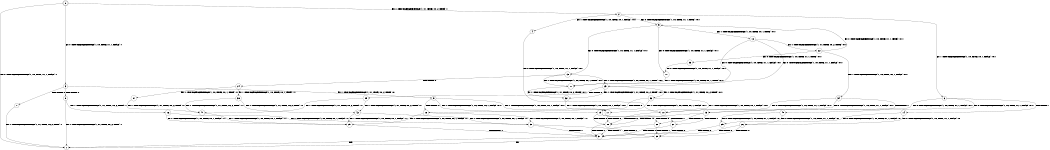 digraph BCG {
size = "7, 10.5";
center = TRUE;
node [shape = circle];
0 [peripheries = 2];
0 -> 1 [label = "EX !0 !ATOMIC_EXCH_BRANCH (1, +0, TRUE, +1, 1, FALSE) !::"];
0 -> 2 [label = "EX !1 !ATOMIC_EXCH_BRANCH (1, +1, TRUE, +0, 2, TRUE) !::"];
0 -> 3 [label = "EX !0 !ATOMIC_EXCH_BRANCH (1, +0, TRUE, +1, 1, FALSE) !::"];
2 -> 4 [label = "EX !1 !ATOMIC_EXCH_BRANCH (1, +0, TRUE, +0, 1, FALSE) !:0:1:"];
2 -> 5 [label = "EX !0 !ATOMIC_EXCH_BRANCH (1, +0, TRUE, +1, 1, TRUE) !:0:1:"];
2 -> 6 [label = "EX !1 !ATOMIC_EXCH_BRANCH (1, +0, TRUE, +0, 1, FALSE) !:0:1:"];
3 -> 7 [label = "TERMINATE !0"];
3 -> 8 [label = "TERMINATE !0"];
3 -> 9 [label = "EX !1 !ATOMIC_EXCH_BRANCH (1, +1, TRUE, +0, 2, TRUE) !:0:"];
4 -> 10 [label = "EX !0 !ATOMIC_EXCH_BRANCH (1, +0, TRUE, +1, 1, FALSE) !:0:1:"];
5 -> 11 [label = "EX !0 !ATOMIC_EXCH_BRANCH (1, +0, TRUE, +1, 1, FALSE) !:0:1:"];
5 -> 12 [label = "EX !1 !ATOMIC_EXCH_BRANCH (1, +0, TRUE, +0, 1, TRUE) !:0:1:"];
5 -> 13 [label = "EX !0 !ATOMIC_EXCH_BRANCH (1, +0, TRUE, +1, 1, FALSE) !:0:1:"];
6 -> 10 [label = "EX !0 !ATOMIC_EXCH_BRANCH (1, +0, TRUE, +1, 1, FALSE) !:0:1:"];
6 -> 14 [label = "TERMINATE !1"];
6 -> 15 [label = "EX !0 !ATOMIC_EXCH_BRANCH (1, +0, TRUE, +1, 1, FALSE) !:0:1:"];
7 -> 1 [label = "EX !1 !ATOMIC_EXCH_BRANCH (1, +1, TRUE, +0, 2, TRUE) !::"];
8 -> 1 [label = "EX !1 !ATOMIC_EXCH_BRANCH (1, +1, TRUE, +0, 2, TRUE) !::"];
8 -> 16 [label = "EX !1 !ATOMIC_EXCH_BRANCH (1, +1, TRUE, +0, 2, TRUE) !::"];
9 -> 17 [label = "EX !1 !ATOMIC_EXCH_BRANCH (1, +0, TRUE, +0, 1, FALSE) !:0:1:"];
9 -> 18 [label = "TERMINATE !0"];
9 -> 19 [label = "EX !1 !ATOMIC_EXCH_BRANCH (1, +0, TRUE, +0, 1, FALSE) !:0:1:"];
10 -> 20 [label = "TERMINATE !0"];
11 -> 21 [label = "EX !1 !ATOMIC_EXCH_BRANCH (1, +0, TRUE, +0, 1, TRUE) !:0:1:"];
12 -> 21 [label = "EX !0 !ATOMIC_EXCH_BRANCH (1, +0, TRUE, +1, 1, FALSE) !:0:1:"];
12 -> 22 [label = "EX !1 !ATOMIC_EXCH_BRANCH (1, +1, TRUE, +0, 2, TRUE) !:0:1:"];
12 -> 23 [label = "EX !0 !ATOMIC_EXCH_BRANCH (1, +0, TRUE, +1, 1, FALSE) !:0:1:"];
13 -> 21 [label = "EX !1 !ATOMIC_EXCH_BRANCH (1, +0, TRUE, +0, 1, TRUE) !:0:1:"];
13 -> 24 [label = "TERMINATE !0"];
13 -> 23 [label = "EX !1 !ATOMIC_EXCH_BRANCH (1, +0, TRUE, +0, 1, TRUE) !:0:1:"];
14 -> 25 [label = "EX !0 !ATOMIC_EXCH_BRANCH (1, +0, TRUE, +1, 1, FALSE) !:0:"];
14 -> 26 [label = "EX !0 !ATOMIC_EXCH_BRANCH (1, +0, TRUE, +1, 1, FALSE) !:0:"];
15 -> 20 [label = "TERMINATE !0"];
15 -> 27 [label = "TERMINATE !1"];
15 -> 28 [label = "TERMINATE !0"];
16 -> 29 [label = "EX !1 !ATOMIC_EXCH_BRANCH (1, +0, TRUE, +0, 1, FALSE) !:1:"];
16 -> 30 [label = "EX !1 !ATOMIC_EXCH_BRANCH (1, +0, TRUE, +0, 1, FALSE) !:1:"];
17 -> 20 [label = "TERMINATE !0"];
18 -> 29 [label = "EX !1 !ATOMIC_EXCH_BRANCH (1, +0, TRUE, +0, 1, FALSE) !:1:"];
18 -> 30 [label = "EX !1 !ATOMIC_EXCH_BRANCH (1, +0, TRUE, +0, 1, FALSE) !:1:"];
19 -> 20 [label = "TERMINATE !0"];
19 -> 27 [label = "TERMINATE !1"];
19 -> 28 [label = "TERMINATE !0"];
20 -> 31 [label = "TERMINATE !1"];
21 -> 32 [label = "EX !1 !ATOMIC_EXCH_BRANCH (1, +1, TRUE, +0, 2, TRUE) !:0:1:"];
22 -> 33 [label = "EX !0 !ATOMIC_EXCH_BRANCH (1, +0, TRUE, +1, 1, TRUE) !:0:1:"];
22 -> 34 [label = "EX !1 !ATOMIC_EXCH_BRANCH (1, +0, TRUE, +0, 1, FALSE) !:0:1:"];
22 -> 5 [label = "EX !0 !ATOMIC_EXCH_BRANCH (1, +0, TRUE, +1, 1, TRUE) !:0:1:"];
23 -> 32 [label = "EX !1 !ATOMIC_EXCH_BRANCH (1, +1, TRUE, +0, 2, TRUE) !:0:1:"];
23 -> 35 [label = "TERMINATE !0"];
23 -> 36 [label = "EX !1 !ATOMIC_EXCH_BRANCH (1, +1, TRUE, +0, 2, TRUE) !:0:1:"];
24 -> 37 [label = "EX !1 !ATOMIC_EXCH_BRANCH (1, +0, TRUE, +0, 1, TRUE) !:1:"];
24 -> 38 [label = "EX !1 !ATOMIC_EXCH_BRANCH (1, +0, TRUE, +0, 1, TRUE) !:1:"];
25 -> 31 [label = "TERMINATE !0"];
26 -> 31 [label = "TERMINATE !0"];
26 -> 39 [label = "TERMINATE !0"];
27 -> 31 [label = "TERMINATE !0"];
27 -> 39 [label = "TERMINATE !0"];
28 -> 31 [label = "TERMINATE !1"];
28 -> 39 [label = "TERMINATE !1"];
29 -> 31 [label = "TERMINATE !1"];
30 -> 31 [label = "TERMINATE !1"];
30 -> 39 [label = "TERMINATE !1"];
31 -> 1 [label = "exit"];
32 -> 17 [label = "EX !1 !ATOMIC_EXCH_BRANCH (1, +0, TRUE, +0, 1, FALSE) !:0:1:"];
33 -> 11 [label = "EX !0 !ATOMIC_EXCH_BRANCH (1, +0, TRUE, +1, 1, FALSE) !:0:1:"];
34 -> 10 [label = "EX !0 !ATOMIC_EXCH_BRANCH (1, +0, TRUE, +1, 1, FALSE) !:0:1:"];
34 -> 40 [label = "TERMINATE !1"];
34 -> 15 [label = "EX !0 !ATOMIC_EXCH_BRANCH (1, +0, TRUE, +1, 1, FALSE) !:0:1:"];
35 -> 41 [label = "EX !1 !ATOMIC_EXCH_BRANCH (1, +1, TRUE, +0, 2, TRUE) !:1:"];
35 -> 42 [label = "EX !1 !ATOMIC_EXCH_BRANCH (1, +1, TRUE, +0, 2, TRUE) !:1:"];
36 -> 17 [label = "EX !1 !ATOMIC_EXCH_BRANCH (1, +0, TRUE, +0, 1, FALSE) !:0:1:"];
36 -> 18 [label = "TERMINATE !0"];
36 -> 19 [label = "EX !1 !ATOMIC_EXCH_BRANCH (1, +0, TRUE, +0, 1, FALSE) !:0:1:"];
37 -> 41 [label = "EX !1 !ATOMIC_EXCH_BRANCH (1, +1, TRUE, +0, 2, TRUE) !:1:"];
38 -> 41 [label = "EX !1 !ATOMIC_EXCH_BRANCH (1, +1, TRUE, +0, 2, TRUE) !:1:"];
38 -> 42 [label = "EX !1 !ATOMIC_EXCH_BRANCH (1, +1, TRUE, +0, 2, TRUE) !:1:"];
39 -> 1 [label = "exit"];
40 -> 25 [label = "EX !0 !ATOMIC_EXCH_BRANCH (1, +0, TRUE, +1, 1, FALSE) !:0:"];
40 -> 26 [label = "EX !0 !ATOMIC_EXCH_BRANCH (1, +0, TRUE, +1, 1, FALSE) !:0:"];
41 -> 29 [label = "EX !1 !ATOMIC_EXCH_BRANCH (1, +0, TRUE, +0, 1, FALSE) !:1:"];
42 -> 29 [label = "EX !1 !ATOMIC_EXCH_BRANCH (1, +0, TRUE, +0, 1, FALSE) !:1:"];
42 -> 30 [label = "EX !1 !ATOMIC_EXCH_BRANCH (1, +0, TRUE, +0, 1, FALSE) !:1:"];
}
